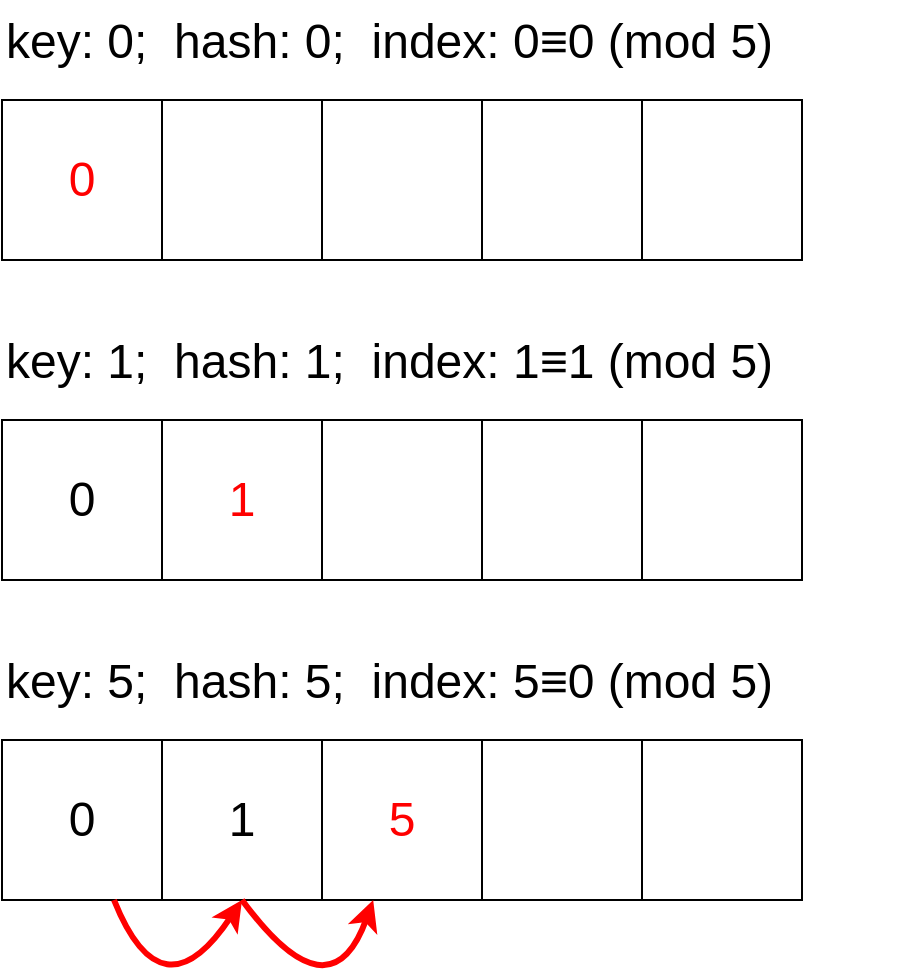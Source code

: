 <mxfile version="24.0.4" type="device">
  <diagram name="第 1 页" id="bkJjv-Hc_H5YmqZhhWNJ">
    <mxGraphModel dx="877" dy="694" grid="1" gridSize="10" guides="1" tooltips="1" connect="1" arrows="1" fold="1" page="1" pageScale="1" pageWidth="1600" pageHeight="1200" math="0" shadow="0">
      <root>
        <mxCell id="0" />
        <mxCell id="1" parent="0" />
        <mxCell id="GAtQZQNT4H2ZkZmXrSAZ-1" value="&lt;font color=&quot;#ff0000&quot;&gt;0&lt;/font&gt;" style="rounded=0;whiteSpace=wrap;html=1;fontSize=24;" parent="1" vertex="1">
          <mxGeometry x="280" y="290" width="80" height="80" as="geometry" />
        </mxCell>
        <mxCell id="GAtQZQNT4H2ZkZmXrSAZ-2" value="" style="rounded=0;whiteSpace=wrap;html=1;fontSize=24;" parent="1" vertex="1">
          <mxGeometry x="360" y="290" width="80" height="80" as="geometry" />
        </mxCell>
        <mxCell id="GAtQZQNT4H2ZkZmXrSAZ-3" value="key: 0;&amp;nbsp; hash: 0;&amp;nbsp; index: 0≡0 (mod 5)" style="text;html=1;strokeColor=none;fillColor=none;align=left;verticalAlign=top;whiteSpace=wrap;rounded=0;fontSize=24;" parent="1" vertex="1">
          <mxGeometry x="280" y="240" width="450" height="50" as="geometry" />
        </mxCell>
        <mxCell id="GAtQZQNT4H2ZkZmXrSAZ-4" value="" style="rounded=0;whiteSpace=wrap;html=1;fontSize=24;" parent="1" vertex="1">
          <mxGeometry x="440" y="290" width="80" height="80" as="geometry" />
        </mxCell>
        <mxCell id="GAtQZQNT4H2ZkZmXrSAZ-5" value="" style="rounded=0;whiteSpace=wrap;html=1;fontSize=24;" parent="1" vertex="1">
          <mxGeometry x="520" y="290" width="80" height="80" as="geometry" />
        </mxCell>
        <mxCell id="GAtQZQNT4H2ZkZmXrSAZ-6" value="" style="rounded=0;whiteSpace=wrap;html=1;fontSize=24;" parent="1" vertex="1">
          <mxGeometry x="600" y="290" width="80" height="80" as="geometry" />
        </mxCell>
        <mxCell id="GAtQZQNT4H2ZkZmXrSAZ-9" value="0" style="rounded=0;whiteSpace=wrap;html=1;fontSize=24;" parent="1" vertex="1">
          <mxGeometry x="280" y="450" width="80" height="80" as="geometry" />
        </mxCell>
        <mxCell id="GAtQZQNT4H2ZkZmXrSAZ-10" value="&lt;font color=&quot;#ff0000&quot;&gt;1&lt;/font&gt;" style="rounded=0;whiteSpace=wrap;html=1;fontSize=24;" parent="1" vertex="1">
          <mxGeometry x="360" y="450" width="80" height="80" as="geometry" />
        </mxCell>
        <mxCell id="GAtQZQNT4H2ZkZmXrSAZ-11" value="key: 1;&amp;nbsp; hash: 1;&amp;nbsp; index: 1≡1 (mod 5)" style="text;html=1;strokeColor=none;fillColor=none;align=left;verticalAlign=top;whiteSpace=wrap;rounded=0;fontSize=24;" parent="1" vertex="1">
          <mxGeometry x="280" y="400" width="450" height="50" as="geometry" />
        </mxCell>
        <mxCell id="GAtQZQNT4H2ZkZmXrSAZ-12" value="" style="rounded=0;whiteSpace=wrap;html=1;fontSize=24;" parent="1" vertex="1">
          <mxGeometry x="440" y="450" width="80" height="80" as="geometry" />
        </mxCell>
        <mxCell id="GAtQZQNT4H2ZkZmXrSAZ-13" value="" style="rounded=0;whiteSpace=wrap;html=1;fontSize=24;" parent="1" vertex="1">
          <mxGeometry x="520" y="450" width="80" height="80" as="geometry" />
        </mxCell>
        <mxCell id="GAtQZQNT4H2ZkZmXrSAZ-14" value="" style="rounded=0;whiteSpace=wrap;html=1;fontSize=24;" parent="1" vertex="1">
          <mxGeometry x="600" y="450" width="80" height="80" as="geometry" />
        </mxCell>
        <mxCell id="GAtQZQNT4H2ZkZmXrSAZ-15" value="0" style="rounded=0;whiteSpace=wrap;html=1;fontSize=24;" parent="1" vertex="1">
          <mxGeometry x="280" y="610" width="80" height="80" as="geometry" />
        </mxCell>
        <mxCell id="GAtQZQNT4H2ZkZmXrSAZ-16" value="1" style="rounded=0;whiteSpace=wrap;html=1;fontSize=24;" parent="1" vertex="1">
          <mxGeometry x="360" y="610" width="80" height="80" as="geometry" />
        </mxCell>
        <mxCell id="GAtQZQNT4H2ZkZmXrSAZ-17" value="&lt;div&gt;key: 5;&amp;nbsp; hash: 5;&amp;nbsp; index: 5≡0 (mod 5)&lt;br&gt;&lt;/div&gt;" style="text;html=1;strokeColor=none;fillColor=none;align=left;verticalAlign=top;whiteSpace=wrap;rounded=0;fontSize=24;" parent="1" vertex="1">
          <mxGeometry x="280" y="560" width="450" height="50" as="geometry" />
        </mxCell>
        <mxCell id="GAtQZQNT4H2ZkZmXrSAZ-18" value="&lt;font color=&quot;#ff0000&quot;&gt;5&lt;/font&gt;" style="rounded=0;whiteSpace=wrap;html=1;fontSize=24;" parent="1" vertex="1">
          <mxGeometry x="440" y="610" width="80" height="80" as="geometry" />
        </mxCell>
        <mxCell id="GAtQZQNT4H2ZkZmXrSAZ-19" value="" style="rounded=0;whiteSpace=wrap;html=1;fontSize=24;" parent="1" vertex="1">
          <mxGeometry x="520" y="610" width="80" height="80" as="geometry" />
        </mxCell>
        <mxCell id="GAtQZQNT4H2ZkZmXrSAZ-20" value="" style="rounded=0;whiteSpace=wrap;html=1;fontSize=24;" parent="1" vertex="1">
          <mxGeometry x="600" y="610" width="80" height="80" as="geometry" />
        </mxCell>
        <mxCell id="GAtQZQNT4H2ZkZmXrSAZ-21" value="" style="curved=1;endArrow=classic;html=1;rounded=0;strokeWidth=3;entryX=0.5;entryY=1;entryDx=0;entryDy=0;strokeColor=#FF0000;" parent="1" source="GAtQZQNT4H2ZkZmXrSAZ-15" target="GAtQZQNT4H2ZkZmXrSAZ-16" edge="1">
          <mxGeometry width="50" height="50" relative="1" as="geometry">
            <mxPoint x="380" y="760" as="sourcePoint" />
            <mxPoint x="430" y="710" as="targetPoint" />
            <Array as="points">
              <mxPoint x="360" y="750" />
            </Array>
          </mxGeometry>
        </mxCell>
        <mxCell id="GAtQZQNT4H2ZkZmXrSAZ-22" value="" style="curved=1;endArrow=classic;html=1;rounded=0;strokeWidth=3;exitX=0.5;exitY=1;exitDx=0;exitDy=0;strokeColor=#FF0000;" parent="1" source="GAtQZQNT4H2ZkZmXrSAZ-16" target="GAtQZQNT4H2ZkZmXrSAZ-18" edge="1">
          <mxGeometry width="50" height="50" relative="1" as="geometry">
            <mxPoint x="420" y="690" as="sourcePoint" />
            <mxPoint x="468" y="690" as="targetPoint" />
            <Array as="points">
              <mxPoint x="444" y="750" />
            </Array>
          </mxGeometry>
        </mxCell>
      </root>
    </mxGraphModel>
  </diagram>
</mxfile>
